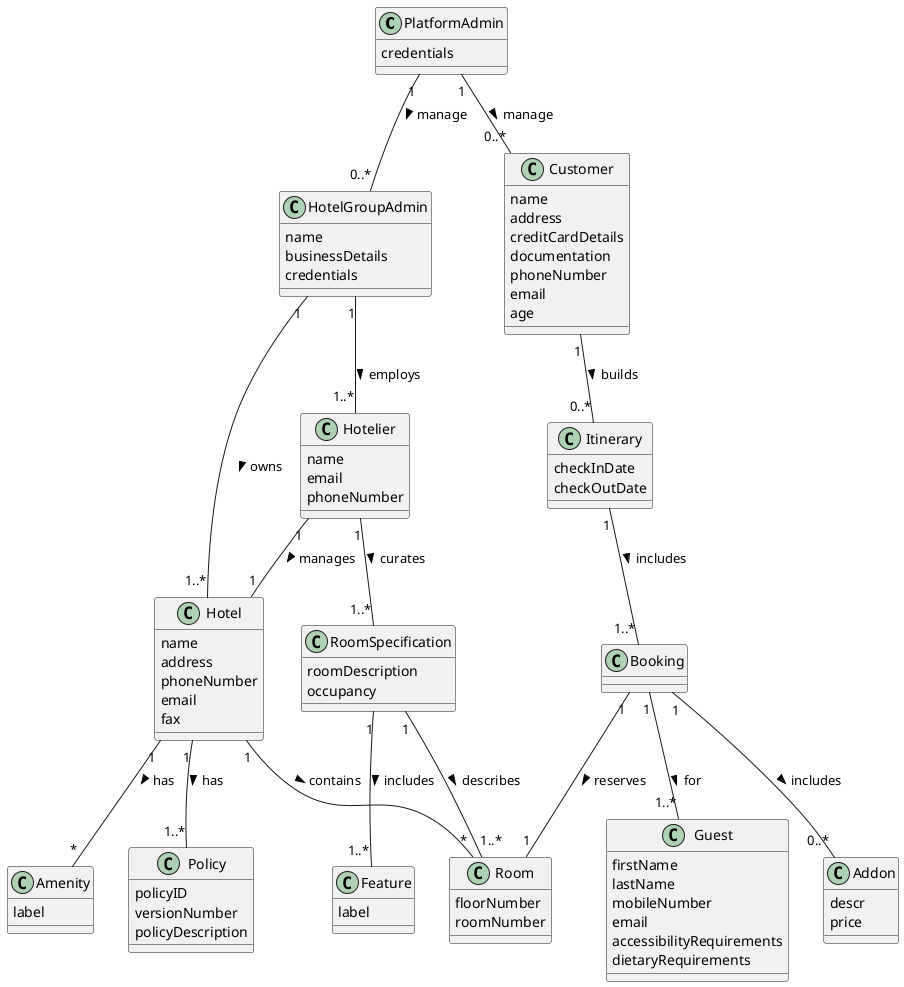 @startuml
    PlatformAdmin "1" -- "0..*" HotelGroupAdmin: manage >
    PlatformAdmin "1" -- "0..*" Customer: manage >

    HotelGroupAdmin "1" -- "1..*" Hotel: owns >
    HotelGroupAdmin "1" -- "1..*" Hotelier: employs >
    Hotelier "1" -- "1" Hotel: manages >

    Hotel "1" -- "*" Room: contains >
    RoomSpecification "1" -- "1..*" Room: describes >
    RoomSpecification "1" -- "1..*" Feature: includes >

    Hotel "1" -- "*" Amenity: has >
    Hotel "1" -- "1..*" Policy: has >
    Hotelier "1" -- "1..*" RoomSpecification: curates >

    Customer "1" -- "0..*" Itinerary: builds >
    Itinerary "1" -- "1..*" Booking: includes >
    Booking "1" -- "1" Room: reserves >
    Booking "1" -- "1..*" Guest: for >
    Booking "1" -- "0..*" Addon: includes >

    class "PlatformAdmin" as PlatformAdmin {
        credentials
    }

    class "HotelGroupAdmin" as HotelGroupAdmin {
        name
        businessDetails
        credentials
    }

    class "Customer" as Customer {
        name
        address
        creditCardDetails
        documentation
        phoneNumber
        email
        age
    }

    class "Guest" as Guest {
        firstName
        lastName
        mobileNumber
        email
        accessibilityRequirements
        dietaryRequirements
    }

    class "Hotelier" as Hotelier {
        name
        email
        phoneNumber
    }

    class "Room" as Room {
        floorNumber
        roomNumber
    }

    class "RoomSpecification" as RoomSpecification {
        roomDescription
        occupancy
    }

    class "Itinerary" as Itinerary {
        checkInDate
        checkOutDate
    }

    class "Booking" as Booking {
    }

    class "Addon" as Addon {
        descr
        price
    }

    class "Amenity" as Amenity {
        label
    }

    class "Policy" as Policy {
        policyID
        versionNumber
        policyDescription
    }

    class "Feature" as Feature {
        label
    }

    class "Hotel" as Hotel {
        name
        address
        phoneNumber
        email
        fax
    }
@enduml

